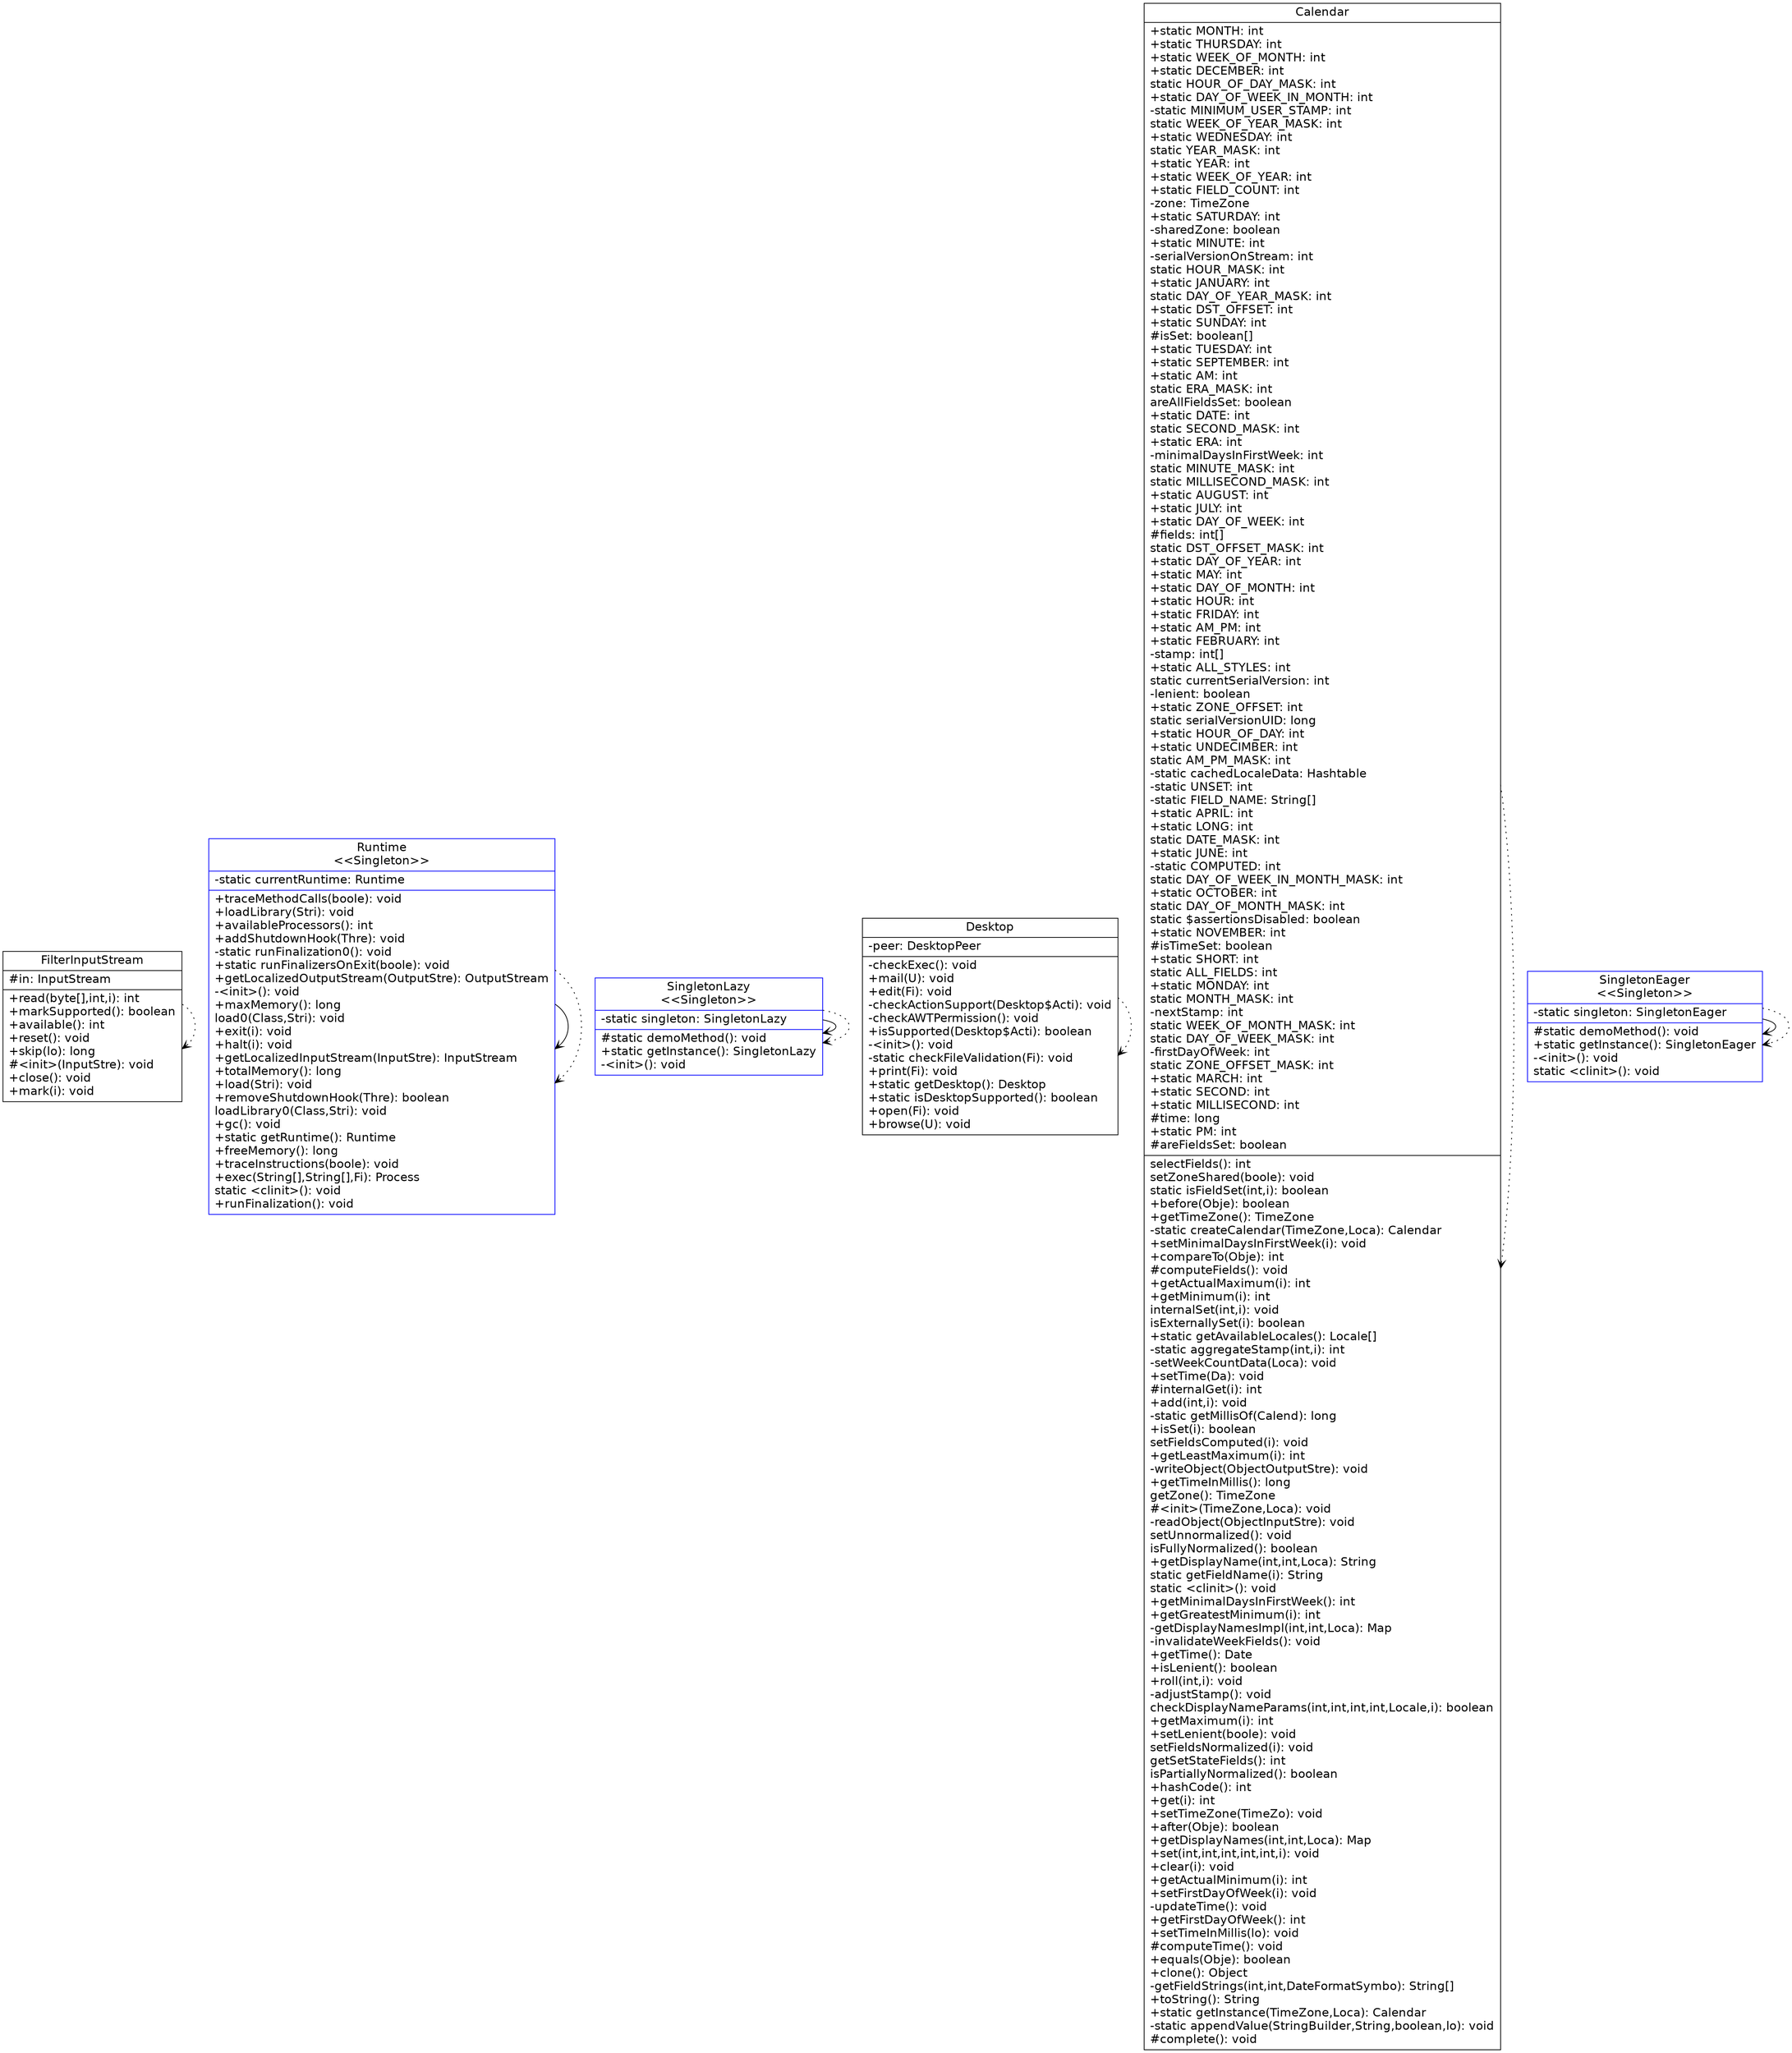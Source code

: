 digraph G{
	fontname = "Bitstream Vera Sans"
	fontsize = 16

node [
	fontname = "Bitstream Vera Sans"
	fontsize = 16

        shape = "record"
]
edge [
	fontname = "Bitstream Vera Sans"
	fontsize = 16
]
FilterInputStream [ 
center=true
    label="{FilterInputStream|#in: InputStream \l | +read(byte[],int,i): int\l+markSupported(): boolean\l+available(): int\l+reset(): void\l+skip(lo): long\l#\<init\>(InputStre): void\l+close(): void\l+mark(i): void\l}"color = black
style = filled 
 fillcolor = white
]
Runtime [ 
center=true
    label="{Runtime\n\<\<Singleton\>\>|-static currentRuntime: Runtime \l | +traceMethodCalls(boole): void\l+loadLibrary(Stri): void\l+availableProcessors(): int\l+addShutdownHook(Thre): void\l-static runFinalization0(): void\l+static runFinalizersOnExit(boole): void\l+getLocalizedOutputStream(OutputStre): OutputStream\l-\<init\>(): void\l+maxMemory(): long\lload0(Class,Stri): void\l+exit(i): void\l+halt(i): void\l+getLocalizedInputStream(InputStre): InputStream\l+totalMemory(): long\l+load(Stri): void\l+removeShutdownHook(Thre): boolean\lloadLibrary0(Class,Stri): void\l+gc(): void\l+static getRuntime(): Runtime\l+freeMemory(): long\l+traceInstructions(boole): void\l+exec(String[],String[],Fi): Process\lstatic \<clinit\>(): void\l+runFinalization(): void\l}"color = blue
style = filled 
 fillcolor = white
]
SingletonLazy [ 
center=true
    label="{SingletonLazy\n\<\<Singleton\>\>|-static singleton: SingletonLazy \l | #static demoMethod(): void\l+static getInstance(): SingletonLazy\l-\<init\>(): void\l}"color = blue
style = filled 
 fillcolor = white
]
Desktop [ 
center=true
    label="{Desktop|-peer: DesktopPeer \l | -checkExec(): void\l+mail(U): void\l+edit(Fi): void\l-checkActionSupport(Desktop$Acti): void\l-checkAWTPermission(): void\l+isSupported(Desktop$Acti): boolean\l-\<init\>(): void\l-static checkFileValidation(Fi): void\l+print(Fi): void\l+static getDesktop(): Desktop\l+static isDesktopSupported(): boolean\l+open(Fi): void\l+browse(U): void\l}"color = black
style = filled 
 fillcolor = white
]
Calendar [ 
center=true
    label="{Calendar|+static MONTH: int \l+static THURSDAY: int \l+static WEEK_OF_MONTH: int \l+static DECEMBER: int \lstatic HOUR_OF_DAY_MASK: int \l+static DAY_OF_WEEK_IN_MONTH: int \l-static MINIMUM_USER_STAMP: int \lstatic WEEK_OF_YEAR_MASK: int \l+static WEDNESDAY: int \lstatic YEAR_MASK: int \l+static YEAR: int \l+static WEEK_OF_YEAR: int \l+static FIELD_COUNT: int \l-zone: TimeZone \l+static SATURDAY: int \l-sharedZone: boolean \l+static MINUTE: int \l-serialVersionOnStream: int \lstatic HOUR_MASK: int \l+static JANUARY: int \lstatic DAY_OF_YEAR_MASK: int \l+static DST_OFFSET: int \l+static SUNDAY: int \l#isSet: boolean[] \l+static TUESDAY: int \l+static SEPTEMBER: int \l+static AM: int \lstatic ERA_MASK: int \lareAllFieldsSet: boolean \l+static DATE: int \lstatic SECOND_MASK: int \l+static ERA: int \l-minimalDaysInFirstWeek: int \lstatic MINUTE_MASK: int \lstatic MILLISECOND_MASK: int \l+static AUGUST: int \l+static JULY: int \l+static DAY_OF_WEEK: int \l#fields: int[] \lstatic DST_OFFSET_MASK: int \l+static DAY_OF_YEAR: int \l+static MAY: int \l+static DAY_OF_MONTH: int \l+static HOUR: int \l+static FRIDAY: int \l+static AM_PM: int \l+static FEBRUARY: int \l-stamp: int[] \l+static ALL_STYLES: int \lstatic currentSerialVersion: int \l-lenient: boolean \l+static ZONE_OFFSET: int \lstatic serialVersionUID: long \l+static HOUR_OF_DAY: int \l+static UNDECIMBER: int \lstatic AM_PM_MASK: int \l-static cachedLocaleData: Hashtable \l-static UNSET: int \l-static FIELD_NAME: String[] \l+static APRIL: int \l+static LONG: int \lstatic DATE_MASK: int \l+static JUNE: int \l-static COMPUTED: int \lstatic DAY_OF_WEEK_IN_MONTH_MASK: int \l+static OCTOBER: int \lstatic DAY_OF_MONTH_MASK: int \lstatic $assertionsDisabled: boolean \l+static NOVEMBER: int \l#isTimeSet: boolean \l+static SHORT: int \lstatic ALL_FIELDS: int \l+static MONDAY: int \lstatic MONTH_MASK: int \l-nextStamp: int \lstatic WEEK_OF_MONTH_MASK: int \lstatic DAY_OF_WEEK_MASK: int \l-firstDayOfWeek: int \lstatic ZONE_OFFSET_MASK: int \l+static MARCH: int \l+static SECOND: int \l+static MILLISECOND: int \l#time: long \l+static PM: int \l#areFieldsSet: boolean \l | selectFields(): int\lsetZoneShared(boole): void\lstatic isFieldSet(int,i): boolean\l+before(Obje): boolean\l+getTimeZone(): TimeZone\l-static createCalendar(TimeZone,Loca): Calendar\l+setMinimalDaysInFirstWeek(i): void\l+compareTo(Obje): int\l#computeFields(): void\l+getActualMaximum(i): int\l+getMinimum(i): int\linternalSet(int,i): void\lisExternallySet(i): boolean\l+static getAvailableLocales(): Locale[]\l-static aggregateStamp(int,i): int\l-setWeekCountData(Loca): void\l+setTime(Da): void\l#internalGet(i): int\l+add(int,i): void\l-static getMillisOf(Calend): long\l+isSet(i): boolean\lsetFieldsComputed(i): void\l+getLeastMaximum(i): int\l-writeObject(ObjectOutputStre): void\l+getTimeInMillis(): long\lgetZone(): TimeZone\l#\<init\>(TimeZone,Loca): void\l-readObject(ObjectInputStre): void\lsetUnnormalized(): void\lisFullyNormalized(): boolean\l+getDisplayName(int,int,Loca): String\lstatic getFieldName(i): String\lstatic \<clinit\>(): void\l+getMinimalDaysInFirstWeek(): int\l+getGreatestMinimum(i): int\l-getDisplayNamesImpl(int,int,Loca): Map\l-invalidateWeekFields(): void\l+getTime(): Date\l+isLenient(): boolean\l+roll(int,i): void\l-adjustStamp(): void\lcheckDisplayNameParams(int,int,int,int,Locale,i): boolean\l+getMaximum(i): int\l+setLenient(boole): void\lsetFieldsNormalized(i): void\lgetSetStateFields(): int\lisPartiallyNormalized(): boolean\l+hashCode(): int\l+get(i): int\l+setTimeZone(TimeZo): void\l+after(Obje): boolean\l+getDisplayNames(int,int,Loca): Map\l+set(int,int,int,int,int,i): void\l+clear(i): void\l+getActualMinimum(i): int\l+setFirstDayOfWeek(i): void\l-updateTime(): void\l+getFirstDayOfWeek(): int\l+setTimeInMillis(lo): void\l#computeTime(): void\l+equals(Obje): boolean\l+clone(): Object\l-getFieldStrings(int,int,DateFormatSymbo): String[]\l+toString(): String\l+static getInstance(TimeZone,Loca): Calendar\l-static appendValue(StringBuilder,String,boolean,lo): void\l#complete(): void\l}"color = black
style = filled 
 fillcolor = white
]
SingletonEager [ 
center=true
    label="{SingletonEager\n\<\<Singleton\>\>|-static singleton: SingletonEager \l | #static demoMethod(): void\l+static getInstance(): SingletonEager\l-\<init\>(): void\lstatic \<clinit\>(): void\l}"color = blue
style = filled 
 fillcolor = white
]
FilterInputStream -> FilterInputStream[arrowhead = vee, style = dotted]
Runtime -> Runtime[arrowhead = veenull]
Runtime -> Runtime[arrowhead = vee, style = dotted]
SingletonLazy -> SingletonLazy[arrowhead = veenull]
SingletonLazy -> SingletonLazy[arrowhead = vee, style = dotted]
Desktop -> Desktop[arrowhead = vee, style = dotted]
Calendar -> Calendar[arrowhead = vee, style = dotted]
SingletonEager -> SingletonEager[arrowhead = veenull]
SingletonEager -> SingletonEager[arrowhead = vee, style = dotted]


}